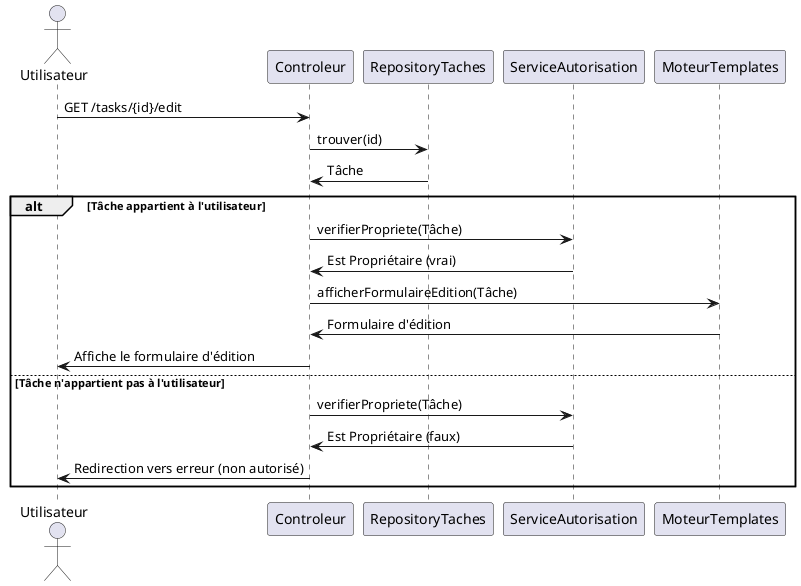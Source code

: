 @startuml

actor Utilisateur
participant Controleur
participant RepositoryTaches
participant ServiceAutorisation
participant MoteurTemplates

Utilisateur -> Controleur : GET /tasks/{id}/edit
Controleur -> RepositoryTaches : trouver(id)
RepositoryTaches -> Controleur : Tâche

alt Tâche appartient à l'utilisateur
    Controleur -> ServiceAutorisation : verifierPropriete(Tâche)
    ServiceAutorisation -> Controleur : Est Propriétaire (vrai)
    Controleur -> MoteurTemplates : afficherFormulaireEdition(Tâche)
    MoteurTemplates -> Controleur : Formulaire d'édition
    Controleur -> Utilisateur : Affiche le formulaire d'édition
else Tâche n'appartient pas à l'utilisateur
    Controleur -> ServiceAutorisation : verifierPropriete(Tâche)
    ServiceAutorisation -> Controleur : Est Propriétaire (faux)
    Controleur -> Utilisateur : Redirection vers erreur (non autorisé)
end

@enduml
